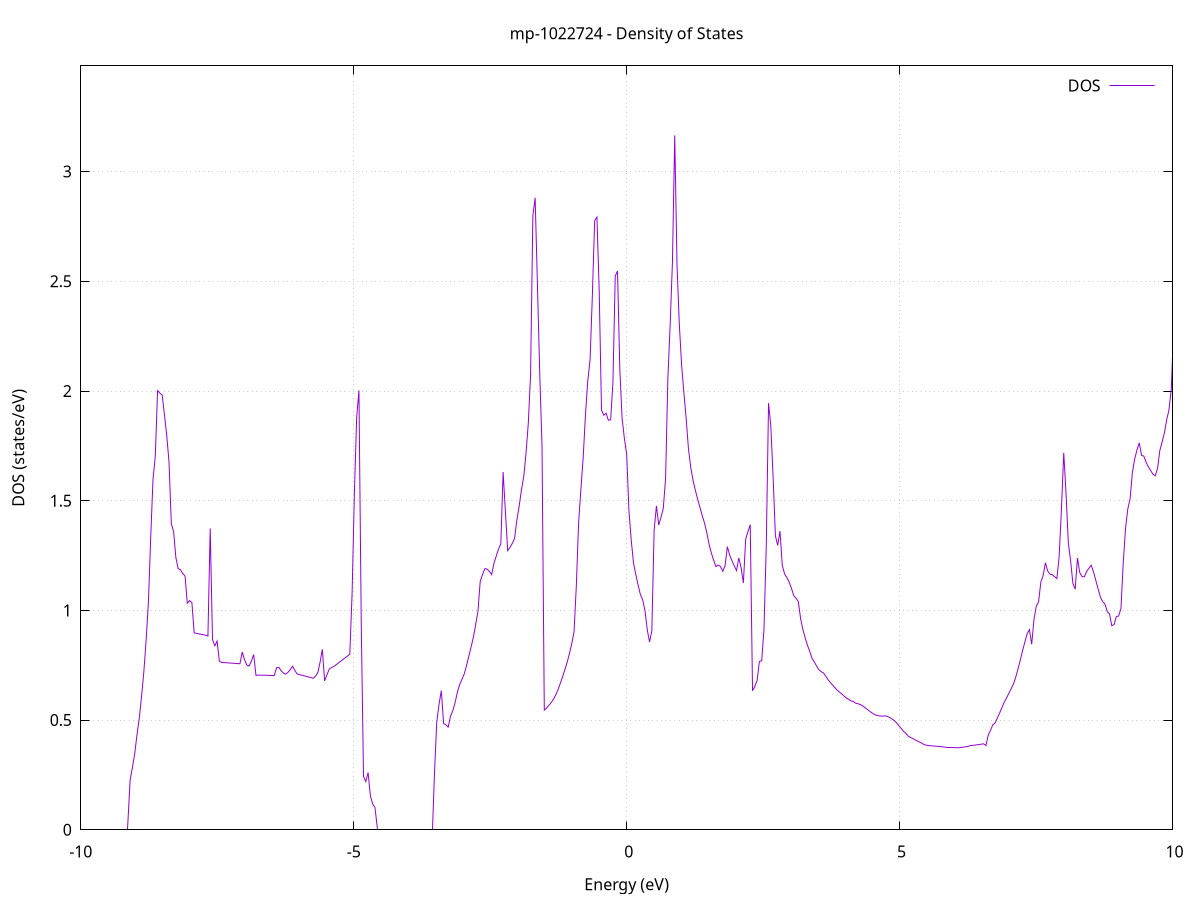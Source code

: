 set title 'mp-1022724 - Density of States'
set xlabel 'Energy (eV)'
set ylabel 'DOS (states/eV)'
set grid
set xrange [-10:10]
set yrange [0:3.482]
set xzeroaxis lt -1
set terminal png size 800,600
set output 'mp-1022724_dos_gnuplot.png'
plot '-' using 1:2 with lines title 'DOS'
-37.896200 0.000000
-37.854200 0.000000
-37.812300 0.000000
-37.770400 0.000000
-37.728500 0.000000
-37.686500 0.000000
-37.644600 0.000000
-37.602700 0.000000
-37.560800 0.000000
-37.518900 0.000000
-37.476900 0.000000
-37.435000 0.000000
-37.393100 0.000000
-37.351200 0.000000
-37.309300 0.000000
-37.267300 0.000000
-37.225400 0.000000
-37.183500 0.000000
-37.141600 0.000000
-37.099700 0.000000
-37.057700 0.000000
-37.015800 0.000000
-36.973900 0.000000
-36.932000 0.000000
-36.890000 0.000000
-36.848100 0.000000
-36.806200 0.000000
-36.764300 0.000000
-36.722400 0.000000
-36.680400 0.000000
-36.638500 0.000000
-36.596600 0.000000
-36.554700 0.000000
-36.512800 0.000000
-36.470800 0.000000
-36.428900 0.000000
-36.387000 0.000000
-36.345100 0.000000
-36.303200 0.000000
-36.261200 0.000000
-36.219300 0.000000
-36.177400 0.000000
-36.135500 0.000000
-36.093500 0.000000
-36.051600 0.000000
-36.009700 0.000000
-35.967800 0.000000
-35.925900 0.000000
-35.883900 0.000000
-35.842000 0.000000
-35.800100 0.000000
-35.758200 0.000000
-35.716300 0.000000
-35.674300 0.000000
-35.632400 0.000000
-35.590500 0.000000
-35.548600 0.000000
-35.506600 0.000000
-35.464700 0.000000
-35.422800 0.000000
-35.380900 0.000000
-35.339000 0.000000
-35.297000 0.000000
-35.255100 0.000000
-35.213200 0.000000
-35.171300 0.000000
-35.129400 0.000000
-35.087400 0.000000
-35.045500 0.000000
-35.003600 0.000000
-34.961700 0.000000
-34.919800 0.000000
-34.877800 0.000000
-34.835900 0.000000
-34.794000 0.000000
-34.752100 0.000000
-34.710100 0.000000
-34.668200 0.000000
-34.626300 0.000000
-34.584400 0.000000
-34.542500 0.000000
-34.500500 0.000000
-34.458600 0.000000
-34.416700 0.000000
-34.374800 0.000000
-34.332900 0.000000
-34.290900 0.000000
-34.249000 0.000000
-34.207100 0.000000
-34.165200 0.000000
-34.123200 0.000000
-34.081300 18.712100
-34.039400 0.000000
-33.997500 0.000000
-33.955600 0.000000
-33.913600 0.000000
-33.871700 0.000000
-33.829800 0.000000
-33.787900 0.000000
-33.746000 0.000000
-33.704000 0.000000
-33.662100 0.000000
-33.620200 0.000000
-33.578300 0.000000
-33.536400 0.000000
-33.494400 0.000000
-33.452500 0.000000
-33.410600 0.000000
-33.368700 0.000000
-33.326700 0.000000
-33.284800 0.000000
-33.242900 0.000000
-33.201000 0.000000
-33.159100 0.000000
-33.117100 0.000000
-33.075200 0.000000
-33.033300 0.000000
-32.991400 0.000000
-32.949500 0.000000
-32.907500 0.000000
-32.865600 0.000000
-32.823700 0.000000
-32.781800 0.000000
-32.739800 0.000000
-32.697900 0.000000
-32.656000 0.000000
-32.614100 0.000000
-32.572200 0.000000
-32.530200 0.000000
-32.488300 0.000000
-32.446400 0.000000
-32.404500 0.000000
-32.362600 0.000000
-32.320600 0.000000
-32.278700 0.000000
-32.236800 0.000000
-32.194900 0.000000
-32.153000 0.000000
-32.111000 0.000000
-32.069100 0.000000
-32.027200 0.000000
-31.985300 0.000000
-31.943300 0.000000
-31.901400 0.000000
-31.859500 0.000000
-31.817600 0.000000
-31.775700 0.000000
-31.733700 0.000000
-31.691800 0.000000
-31.649900 0.000000
-31.608000 0.000000
-31.566100 0.000000
-31.524100 0.000000
-31.482200 0.000000
-31.440300 0.000000
-31.398400 0.000000
-31.356500 0.000000
-31.314500 0.000000
-31.272600 0.000000
-31.230700 0.000000
-31.188800 0.000000
-31.146800 0.000000
-31.104900 0.000000
-31.063000 0.000000
-31.021100 0.000000
-30.979200 0.000000
-30.937200 0.000000
-30.895300 0.000000
-30.853400 0.000000
-30.811500 0.000000
-30.769600 0.000000
-30.727600 0.000000
-30.685700 0.000000
-30.643800 0.000000
-30.601900 0.000000
-30.559900 0.000000
-30.518000 0.000000
-30.476100 0.000000
-30.434200 0.000000
-30.392300 0.000000
-30.350300 0.000000
-30.308400 0.000000
-30.266500 0.000000
-30.224600 0.000000
-30.182700 0.000000
-30.140700 0.000000
-30.098800 0.000000
-30.056900 0.000000
-30.015000 0.000000
-29.973100 0.000000
-29.931100 0.000000
-29.889200 0.000000
-29.847300 0.000000
-29.805400 0.000000
-29.763400 0.000000
-29.721500 0.000000
-29.679600 0.000000
-29.637700 0.000000
-29.595800 0.000000
-29.553800 0.000000
-29.511900 0.000000
-29.470000 0.000000
-29.428100 0.000000
-29.386200 0.000000
-29.344200 0.000000
-29.302300 0.000000
-29.260400 0.000000
-29.218500 0.000000
-29.176500 0.000000
-29.134600 0.000000
-29.092700 0.000000
-29.050800 0.000000
-29.008900 0.000000
-28.966900 0.000000
-28.925000 0.000000
-28.883100 0.000000
-28.841200 0.000000
-28.799300 0.000000
-28.757300 0.000000
-28.715400 0.000000
-28.673500 0.000000
-28.631600 0.000000
-28.589700 0.000000
-28.547700 0.000000
-28.505800 0.000000
-28.463900 0.000000
-28.422000 0.000000
-28.380000 0.000000
-28.338100 0.000000
-28.296200 0.000000
-28.254300 0.000000
-28.212400 0.000000
-28.170400 0.000000
-28.128500 0.000000
-28.086600 0.000000
-28.044700 0.000000
-28.002800 0.000000
-27.960800 0.000000
-27.918900 0.000000
-27.877000 0.000000
-27.835100 0.000000
-27.793200 0.000000
-27.751200 0.000000
-27.709300 0.000000
-27.667400 0.000000
-27.625500 0.000000
-27.583500 0.000000
-27.541600 0.000000
-27.499700 0.000000
-27.457800 0.000000
-27.415900 0.000000
-27.373900 0.000000
-27.332000 0.000000
-27.290100 0.000000
-27.248200 0.000000
-27.206300 0.000000
-27.164300 0.000000
-27.122400 0.000000
-27.080500 0.000000
-27.038600 0.000000
-26.996600 0.000000
-26.954700 0.000000
-26.912800 0.000000
-26.870900 0.000000
-26.829000 0.000000
-26.787000 0.000000
-26.745100 0.000000
-26.703200 0.000000
-26.661300 0.000000
-26.619400 0.000000
-26.577400 0.000000
-26.535500 0.000000
-26.493600 0.000000
-26.451700 0.000000
-26.409800 0.000000
-26.367800 0.000000
-26.325900 0.000000
-26.284000 0.000000
-26.242100 0.000000
-26.200100 0.000000
-26.158200 0.000000
-26.116300 0.000000
-26.074400 0.000000
-26.032500 0.000000
-25.990500 0.000000
-25.948600 0.000000
-25.906700 0.000000
-25.864800 0.000000
-25.822900 0.000000
-25.780900 0.000000
-25.739000 0.000000
-25.697100 0.000000
-25.655200 0.000000
-25.613200 0.000000
-25.571300 0.000000
-25.529400 0.000000
-25.487500 0.000000
-25.445600 0.000000
-25.403600 0.000000
-25.361700 0.000000
-25.319800 0.000000
-25.277900 0.000000
-25.236000 0.000000
-25.194000 0.000000
-25.152100 0.000000
-25.110200 0.000000
-25.068300 0.000000
-25.026400 0.000000
-24.984400 0.000000
-24.942500 0.000000
-24.900600 0.000000
-24.858700 0.000000
-24.816700 0.000000
-24.774800 0.000000
-24.732900 0.000000
-24.691000 0.000000
-24.649100 0.000000
-24.607100 0.000000
-24.565200 0.000000
-24.523300 0.000000
-24.481400 0.000000
-24.439500 0.000000
-24.397500 0.000000
-24.355600 0.000000
-24.313700 0.000000
-24.271800 0.000000
-24.229800 0.000000
-24.187900 0.000000
-24.146000 0.000000
-24.104100 0.000000
-24.062200 0.000000
-24.020200 0.000000
-23.978300 0.000000
-23.936400 0.000000
-23.894500 0.000000
-23.852600 0.000000
-23.810600 0.000000
-23.768700 0.000000
-23.726800 0.000000
-23.684900 0.000000
-23.643000 0.000000
-23.601000 0.000000
-23.559100 0.000000
-23.517200 0.000000
-23.475300 0.000000
-23.433300 0.000000
-23.391400 0.000000
-23.349500 0.000000
-23.307600 0.000000
-23.265700 0.000000
-23.223700 0.000000
-23.181800 0.000000
-23.139900 0.000000
-23.098000 0.000000
-23.056100 0.000000
-23.014100 0.000000
-22.972200 0.000000
-22.930300 0.000000
-22.888400 0.000000
-22.846500 0.000000
-22.804500 0.000000
-22.762600 0.000000
-22.720700 0.000000
-22.678800 0.000000
-22.636800 0.000000
-22.594900 0.000000
-22.553000 0.000000
-22.511100 0.000000
-22.469200 0.000000
-22.427200 0.000000
-22.385300 0.000000
-22.343400 0.000000
-22.301500 0.000000
-22.259600 0.000000
-22.217600 0.000000
-22.175700 0.000000
-22.133800 0.000000
-22.091900 0.000000
-22.049900 0.000000
-22.008000 0.000000
-21.966100 0.000000
-21.924200 0.000000
-21.882300 0.000000
-21.840300 0.000000
-21.798400 0.000000
-21.756500 0.000000
-21.714600 0.000000
-21.672700 0.000000
-21.630700 0.000000
-21.588800 0.000000
-21.546900 0.000000
-21.505000 0.000000
-21.463100 0.000000
-21.421100 0.000000
-21.379200 0.000000
-21.337300 0.000000
-21.295400 0.000000
-21.253400 0.000000
-21.211500 0.000000
-21.169600 0.000000
-21.127700 0.000000
-21.085800 0.000000
-21.043800 0.000000
-21.001900 0.000000
-20.960000 0.000000
-20.918100 0.000000
-20.876200 0.000000
-20.834200 0.000000
-20.792300 0.000000
-20.750400 0.000000
-20.708500 0.000000
-20.666500 0.000000
-20.624600 0.000000
-20.582700 0.000000
-20.540800 0.000000
-20.498900 0.000000
-20.456900 0.000000
-20.415000 0.000000
-20.373100 0.000000
-20.331200 0.000000
-20.289300 0.000000
-20.247300 0.000000
-20.205400 0.000000
-20.163500 0.000000
-20.121600 0.000000
-20.079700 0.000000
-20.037700 0.000000
-19.995800 0.000000
-19.953900 0.000000
-19.912000 0.000000
-19.870000 0.000000
-19.828100 0.000000
-19.786200 0.000000
-19.744300 0.000000
-19.702400 0.000000
-19.660400 0.000000
-19.618500 0.000000
-19.576600 0.000000
-19.534700 0.000000
-19.492800 0.000000
-19.450800 0.000000
-19.408900 0.000000
-19.367000 0.000000
-19.325100 0.000000
-19.283100 0.000000
-19.241200 0.000000
-19.199300 0.000000
-19.157400 0.000000
-19.115500 0.000000
-19.073500 0.000000
-19.031600 0.000000
-18.989700 0.000000
-18.947800 0.000000
-18.905900 0.000000
-18.863900 0.000000
-18.822000 0.000000
-18.780100 0.000000
-18.738200 0.000000
-18.696300 0.000000
-18.654300 0.000000
-18.612400 0.000000
-18.570500 0.000000
-18.528600 0.000000
-18.486600 0.000000
-18.444700 0.000000
-18.402800 0.000000
-18.360900 0.000000
-18.319000 0.000000
-18.277000 0.000000
-18.235100 0.000000
-18.193200 0.000000
-18.151300 0.000000
-18.109400 0.000000
-18.067400 0.000000
-18.025500 0.000000
-17.983600 0.000000
-17.941700 0.000000
-17.899800 0.000000
-17.857800 0.000000
-17.815900 0.000000
-17.774000 0.000000
-17.732100 0.000000
-17.690100 0.000000
-17.648200 0.000000
-17.606300 0.000000
-17.564400 0.000000
-17.522500 0.000000
-17.480500 0.000000
-17.438600 0.000000
-17.396700 0.000000
-17.354800 0.000000
-17.312900 0.000000
-17.270900 0.000000
-17.229000 0.000000
-17.187100 0.000000
-17.145200 0.000000
-17.103200 0.000000
-17.061300 0.000000
-17.019400 0.000000
-16.977500 0.000000
-16.935600 0.000000
-16.893600 0.000000
-16.851700 0.000000
-16.809800 0.000000
-16.767900 0.000000
-16.726000 0.000000
-16.684000 0.000000
-16.642100 0.000000
-16.600200 0.000000
-16.558300 0.000000
-16.516400 0.000000
-16.474400 0.000000
-16.432500 0.000000
-16.390600 0.000000
-16.348700 0.000000
-16.306700 0.000000
-16.264800 0.000000
-16.222900 0.000000
-16.181000 0.000000
-16.139100 0.000000
-16.097100 0.000000
-16.055200 0.000000
-16.013300 0.000000
-15.971400 0.000000
-15.929500 0.000000
-15.887500 0.000000
-15.845600 0.000000
-15.803700 0.000000
-15.761800 0.000000
-15.719800 0.563100
-15.677900 0.946400
-15.636000 1.339700
-15.594100 1.846500
-15.552200 2.571000
-15.510200 3.902100
-15.468300 5.468800
-15.426400 8.877600
-15.384500 11.017800
-15.342600 15.508800
-15.300600 19.767200
-15.258700 15.745800
-15.216800 9.793000
-15.174900 9.594000
-15.133000 12.307800
-15.091000 21.361700
-15.049100 0.000000
-15.007200 0.000000
-14.965300 0.000000
-14.923300 0.000000
-14.881400 0.000000
-14.839500 0.000000
-14.797600 0.000000
-14.755700 0.000000
-14.713700 0.000000
-14.671800 0.000000
-14.629900 0.000000
-14.588000 0.000000
-14.546100 0.000000
-14.504100 0.000000
-14.462200 0.000000
-14.420300 0.000000
-14.378400 0.000000
-14.336400 0.000000
-14.294500 0.000000
-14.252600 0.000000
-14.210700 0.000000
-14.168800 0.000000
-14.126800 0.000000
-14.084900 0.000000
-14.043000 0.000000
-14.001100 0.000000
-13.959200 0.000000
-13.917200 0.000000
-13.875300 0.000000
-13.833400 0.000000
-13.791500 0.000000
-13.749600 0.000000
-13.707600 0.000000
-13.665700 0.000000
-13.623800 0.000000
-13.581900 0.000000
-13.539900 0.000000
-13.498000 0.000000
-13.456100 0.000000
-13.414200 0.000000
-13.372300 0.000000
-13.330300 0.000000
-13.288400 0.000000
-13.246500 0.000000
-13.204600 0.000000
-13.162700 0.000000
-13.120700 0.000000
-13.078800 0.000000
-13.036900 0.000000
-12.995000 0.089600
-12.953100 0.163700
-12.911100 0.214900
-12.869200 0.256400
-12.827300 0.300000
-12.785400 0.359600
-12.743400 0.412100
-12.701500 0.462400
-12.659600 0.521200
-12.617700 0.590400
-12.575800 0.677600
-12.533800 0.775900
-12.491900 0.897600
-12.450000 1.094100
-12.408100 1.356900
-12.366200 1.345800
-12.324200 1.353600
-12.282300 1.386400
-12.240400 1.410900
-12.198500 1.449700
-12.156500 1.505400
-12.114600 1.560300
-12.072700 1.613000
-12.030800 1.788600
-11.988900 2.158900
-11.946900 2.116700
-11.905000 1.999800
-11.863100 1.917000
-11.821200 1.887500
-11.779300 1.562400
-11.737300 1.318800
-11.695400 1.207600
-11.653500 1.095400
-11.611600 1.009100
-11.569700 0.940100
-11.527700 0.870700
-11.485800 0.806200
-11.443900 0.753500
-11.402000 0.716900
-11.360000 0.679800
-11.318100 0.640900
-11.276200 0.598000
-11.234300 0.558100
-11.192400 0.528500
-11.150400 0.501300
-11.108500 0.474100
-11.066600 0.505400
-11.024700 0.433500
-10.982800 0.361600
-10.940800 0.448600
-10.898900 0.284900
-10.857000 0.000000
-10.815100 0.000000
-10.773100 0.000000
-10.731200 0.000000
-10.689300 0.000000
-10.647400 0.000000
-10.605500 0.000000
-10.563500 0.000000
-10.521600 0.000000
-10.479700 0.000000
-10.437800 0.000000
-10.395900 0.000000
-10.353900 0.000000
-10.312000 0.000000
-10.270100 0.000000
-10.228200 0.000000
-10.186300 0.000000
-10.144300 0.000000
-10.102400 0.000000
-10.060500 0.000000
-10.018600 0.000000
-9.976600 0.000000
-9.934700 0.000000
-9.892800 0.000000
-9.850900 0.000000
-9.809000 0.000000
-9.767000 0.000000
-9.725100 0.000000
-9.683200 0.000000
-9.641300 0.000000
-9.599400 0.000000
-9.557400 0.000000
-9.515500 0.000000
-9.473600 0.000000
-9.431700 0.000000
-9.389800 0.000000
-9.347800 0.000000
-9.305900 0.000000
-9.264000 0.000000
-9.222100 0.000000
-9.180100 0.000000
-9.138200 0.000000
-9.096300 0.226700
-9.054400 0.284100
-9.012500 0.345400
-8.970500 0.433300
-8.928600 0.508400
-8.886700 0.607900
-8.844800 0.720000
-8.802900 0.865400
-8.760900 1.037400
-8.719000 1.333700
-8.677100 1.597000
-8.635200 1.702600
-8.593200 2.001900
-8.551300 1.990000
-8.509400 1.982000
-8.467500 1.892300
-8.425600 1.797000
-8.383600 1.676000
-8.341700 1.395600
-8.299800 1.358300
-8.257900 1.240300
-8.216000 1.190700
-8.174000 1.185300
-8.132100 1.168100
-8.090200 1.156600
-8.048300 1.032800
-8.006400 1.044800
-7.964400 1.035300
-7.922500 0.897500
-7.880600 0.895300
-7.838700 0.893200
-7.796700 0.891100
-7.754800 0.889000
-7.712900 0.886900
-7.671000 0.882500
-7.629100 1.373800
-7.587100 0.867100
-7.545200 0.838500
-7.503300 0.860100
-7.461400 0.768600
-7.419500 0.763000
-7.377500 0.762200
-7.335600 0.761400
-7.293700 0.760600
-7.251800 0.759900
-7.209800 0.759100
-7.167900 0.758300
-7.126000 0.757500
-7.084100 0.756800
-7.042200 0.810300
-7.000200 0.775500
-6.958300 0.751100
-6.916400 0.746100
-6.874500 0.768700
-6.832600 0.798700
-6.790600 0.703500
-6.748700 0.705200
-6.706800 0.704900
-6.664900 0.704600
-6.623000 0.704300
-6.581000 0.704000
-6.539100 0.703700
-6.497200 0.703400
-6.455300 0.703100
-6.413300 0.738700
-6.371400 0.740700
-6.329500 0.725400
-6.287600 0.714200
-6.245700 0.709100
-6.203700 0.717800
-6.161800 0.730200
-6.119900 0.745900
-6.078000 0.726100
-6.036100 0.710400
-5.994100 0.707500
-5.952200 0.704700
-5.910300 0.701900
-5.868400 0.699100
-5.826400 0.696300
-5.784500 0.693500
-5.742600 0.690600
-5.700700 0.699500
-5.658800 0.715400
-5.616800 0.763400
-5.574900 0.822500
-5.533000 0.678600
-5.491100 0.706300
-5.449200 0.732000
-5.407200 0.739600
-5.365300 0.744400
-5.323400 0.752000
-5.281500 0.760000
-5.239600 0.768000
-5.197600 0.776000
-5.155700 0.784000
-5.113800 0.792000
-5.071900 0.800000
-5.029900 1.075200
-4.988000 1.531600
-4.946100 1.878900
-4.904200 2.002300
-4.862300 0.944900
-4.820300 0.243000
-4.778400 0.220100
-4.736500 0.260700
-4.694600 0.154700
-4.652700 0.117100
-4.610700 0.101700
-4.568800 0.000000
-4.526900 0.000000
-4.485000 0.000000
-4.443100 0.000000
-4.401100 0.000000
-4.359200 0.000000
-4.317300 0.000000
-4.275400 0.000000
-4.233400 0.000000
-4.191500 0.000000
-4.149600 0.000000
-4.107700 0.000000
-4.065800 0.000000
-4.023800 0.000000
-3.981900 0.000000
-3.940000 0.000000
-3.898100 0.000000
-3.856200 0.000000
-3.814200 0.000000
-3.772300 0.000000
-3.730400 0.000000
-3.688500 0.000000
-3.646500 0.000000
-3.604600 0.000000
-3.562700 0.000000
-3.520800 0.254500
-3.478900 0.491300
-3.436900 0.572200
-3.395000 0.634500
-3.353100 0.484700
-3.311200 0.478500
-3.269300 0.467800
-3.227300 0.517500
-3.185400 0.542100
-3.143500 0.578600
-3.101600 0.626600
-3.059700 0.661400
-3.017700 0.685300
-2.975800 0.710200
-2.933900 0.747800
-2.892000 0.790100
-2.850000 0.833200
-2.808100 0.876700
-2.766200 0.935200
-2.724300 0.994800
-2.682400 1.133000
-2.640400 1.163200
-2.598500 1.190000
-2.556600 1.188300
-2.514700 1.177700
-2.472800 1.163100
-2.430800 1.214300
-2.388900 1.248000
-2.347000 1.279300
-2.305100 1.303500
-2.263100 1.631000
-2.221200 1.449900
-2.179300 1.272500
-2.137400 1.287000
-2.095500 1.305300
-2.053500 1.327800
-2.011600 1.411000
-1.969700 1.473800
-1.927800 1.548600
-1.885900 1.608300
-1.843900 1.714800
-1.802000 1.852000
-1.760100 2.071400
-1.718200 2.799100
-1.676300 2.880900
-1.634300 2.485100
-1.592400 2.083000
-1.550500 1.748600
-1.508600 0.545500
-1.466600 0.554900
-1.424700 0.567600
-1.382800 0.579700
-1.340900 0.595400
-1.299000 0.614700
-1.257000 0.639300
-1.215100 0.667600
-1.173200 0.698000
-1.131300 0.730000
-1.089400 0.763800
-1.047400 0.803500
-1.005500 0.848800
-0.963600 0.901600
-0.921700 1.112400
-0.879700 1.402100
-0.837800 1.553500
-0.795900 1.697900
-0.754000 1.894100
-0.712100 2.046000
-0.670100 2.142400
-0.628200 2.433600
-0.586300 2.776000
-0.544400 2.792800
-0.502500 2.454500
-0.460500 1.913300
-0.418600 1.889300
-0.376700 1.898800
-0.334800 1.866400
-0.292900 1.869400
-0.250900 2.039400
-0.209000 2.524300
-0.167100 2.547200
-0.125200 2.100000
-0.083200 1.874900
-0.041300 1.783400
0.000600 1.711500
0.042500 1.452700
0.084400 1.318900
0.126400 1.215200
0.168300 1.163300
0.210200 1.114900
0.252100 1.072000
0.294000 1.047800
0.336000 0.999100
0.377900 0.911100
0.419800 0.856000
0.461700 0.907300
0.503600 1.365200
0.545600 1.476500
0.587500 1.389500
0.629400 1.423900
0.671300 1.465200
0.713300 1.601000
0.755200 2.056300
0.797100 2.300100
0.839000 2.586900
0.880900 3.165500
0.922900 2.574000
0.964800 2.305000
1.006700 2.118700
1.048600 1.991300
1.090500 1.873700
1.132500 1.736000
1.174400 1.652000
1.216300 1.592500
1.258200 1.547700
1.300200 1.508000
1.342100 1.470500
1.384000 1.433000
1.425900 1.398700
1.467800 1.355100
1.509800 1.301700
1.551700 1.261800
1.593600 1.228600
1.635500 1.199800
1.677400 1.206500
1.719400 1.199700
1.761300 1.178200
1.803200 1.203400
1.845100 1.290600
1.887000 1.252900
1.929000 1.226400
1.970900 1.203400
2.012800 1.181400
2.054700 1.238900
2.096700 1.195200
2.138600 1.124900
2.180500 1.323800
2.222400 1.359400
2.264300 1.390800
2.306300 0.633600
2.348200 0.653700
2.390100 0.680500
2.432000 0.767100
2.473900 0.770200
2.515900 0.914100
2.557800 1.292000
2.599700 1.944800
2.641600 1.838800
2.683600 1.605400
2.725500 1.339900
2.767400 1.296200
2.809300 1.361700
2.851200 1.206300
2.893200 1.166100
2.935100 1.149700
2.977000 1.128800
3.018900 1.101200
3.060800 1.067400
3.102800 1.055400
3.144700 1.040600
3.186600 0.963200
3.228500 0.913000
3.270400 0.875100
3.312400 0.841300
3.354300 0.812900
3.396200 0.781500
3.438100 0.765100
3.480100 0.746300
3.522000 0.729300
3.563900 0.720400
3.605800 0.715200
3.647700 0.699800
3.689700 0.684500
3.731600 0.671000
3.773500 0.659100
3.815400 0.648000
3.857300 0.636200
3.899300 0.627400
3.941200 0.618900
3.983100 0.609400
4.025000 0.600700
4.066900 0.594300
4.108900 0.587800
4.150800 0.585000
4.192700 0.577400
4.234600 0.574900
4.276600 0.571200
4.318500 0.565700
4.360400 0.557900
4.402300 0.549700
4.444200 0.541600
4.486200 0.534000
4.528100 0.527500
4.570000 0.522400
4.611900 0.519800
4.653800 0.518400
4.695800 0.517900
4.737700 0.519400
4.779600 0.516300
4.821500 0.511500
4.863500 0.505000
4.905400 0.496900
4.947300 0.487200
4.989200 0.473900
5.031100 0.461100
5.073100 0.448900
5.115000 0.440200
5.156900 0.427300
5.198800 0.421400
5.240700 0.415500
5.282700 0.410000
5.324600 0.404800
5.366500 0.399900
5.408400 0.394600
5.450300 0.388000
5.492300 0.385700
5.534200 0.383900
5.576100 0.382800
5.618000 0.381900
5.660000 0.381300
5.701900 0.380600
5.743800 0.379300
5.785700 0.378100
5.827600 0.376800
5.869600 0.376500
5.911500 0.376500
5.953400 0.375100
5.995300 0.374700
6.037200 0.374200
6.079200 0.373800
6.121100 0.375400
6.163000 0.376500
6.204900 0.377900
6.246900 0.379400
6.288800 0.383500
6.330700 0.384600
6.372600 0.385800
6.414500 0.387200
6.456500 0.388600
6.498400 0.390200
6.540300 0.391900
6.582200 0.383700
6.624100 0.430900
6.666100 0.453400
6.708000 0.478500
6.749900 0.487100
6.791800 0.509700
6.833700 0.532700
6.875700 0.556900
6.917600 0.581600
6.959500 0.600800
7.001400 0.621700
7.043400 0.642300
7.085300 0.663700
7.127200 0.695100
7.169100 0.732600
7.211000 0.772900
7.253000 0.816400
7.294900 0.855300
7.336800 0.893200
7.378700 0.912300
7.420600 0.845600
7.462600 0.959300
7.504500 1.018800
7.546400 1.039100
7.588300 1.129300
7.630300 1.159400
7.672200 1.217100
7.714100 1.179300
7.756000 1.164600
7.797900 1.163100
7.839900 1.153600
7.881800 1.144900
7.923700 1.246000
7.965600 1.461800
8.007500 1.718200
8.049500 1.533200
8.091400 1.309000
8.133300 1.226100
8.175200 1.122800
8.217100 1.096600
8.259100 1.238800
8.301000 1.172300
8.342900 1.153900
8.384800 1.153200
8.426800 1.177400
8.468700 1.191900
8.510600 1.206000
8.552500 1.175800
8.594400 1.137400
8.636400 1.098800
8.678300 1.061300
8.720200 1.039800
8.762100 1.029300
8.804000 0.995200
8.846000 0.983900
8.887900 0.929700
8.929800 0.935700
8.971700 0.971900
9.013600 0.974400
9.055600 1.008600
9.097500 1.216600
9.139400 1.374000
9.181300 1.462300
9.223300 1.508600
9.265200 1.628500
9.307100 1.690400
9.349000 1.730800
9.390900 1.763600
9.432900 1.706700
9.474800 1.703000
9.516700 1.675500
9.558600 1.654200
9.600500 1.637500
9.642500 1.620200
9.684400 1.613700
9.726300 1.647600
9.768200 1.728900
9.810200 1.767900
9.852100 1.810000
9.894000 1.869200
9.935900 1.914600
9.977800 2.009400
10.019800 2.285400
10.061700 2.171500
10.103600 2.176500
10.145500 2.573500
10.187400 2.510100
10.229400 2.716100
10.271300 2.884600
10.313200 2.916600
10.355100 3.113000
10.397000 3.103900
10.439000 3.074500
10.480900 2.969000
10.522800 2.913700
10.564700 2.913500
10.606700 2.924600
10.648600 2.949600
10.690500 3.106500
10.732400 3.346300
10.774300 3.650000
10.816300 3.486200
10.858200 3.418800
10.900100 3.426600
10.942000 3.494300
10.983900 3.890600
11.025900 4.080000
11.067800 4.083600
11.109700 4.213700
11.151600 4.622000
11.193600 4.684600
11.235500 4.284700
11.277400 4.810700
11.319300 5.168800
11.361200 5.466900
11.403200 4.646500
11.445100 4.497600
11.487000 4.455000
11.528900 3.737200
11.570800 3.152200
11.612800 2.944400
11.654700 3.230800
11.696600 3.422500
11.738500 3.842200
11.780400 4.225800
11.822400 4.387900
11.864300 4.342100
11.906200 4.311000
11.948100 3.860800
11.990100 3.959500
12.032000 4.167500
12.073900 4.114100
12.115800 4.204400
12.157700 4.673300
12.199700 5.263400
12.241600 3.928700
12.283500 3.116700
12.325400 3.146700
12.367300 3.365900
12.409300 2.750000
12.451200 2.435700
12.493100 2.463500
12.535000 2.584500
12.577000 2.602700
12.618900 2.570100
12.660800 2.635000
12.702700 2.609800
12.744600 2.684500
12.786600 2.673600
12.828500 3.319900
12.870400 2.458100
12.912300 2.088800
12.954200 1.911400
12.996200 1.866100
13.038100 1.807400
13.080000 1.957300
13.121900 2.097900
13.163800 2.172200
13.205800 2.186400
13.247700 2.287400
13.289600 2.313300
13.331500 2.445400
13.373500 2.674100
13.415400 2.535700
13.457300 2.507000
13.499200 2.436100
13.541100 2.250900
13.583100 2.163400
13.625000 2.128000
13.666900 2.130300
13.708800 2.094000
13.750700 2.085100
13.792700 2.064500
13.834600 2.057800
13.876500 2.054900
13.918400 2.011500
13.960300 2.015000
14.002300 2.002900
14.044200 1.980700
14.086100 2.176200
14.128000 2.336400
14.170000 2.333700
14.211900 2.109300
14.253800 2.180000
14.295700 2.199400
14.337600 2.468700
14.379600 2.767000
14.421500 2.563700
14.463400 2.268500
14.505300 2.397900
14.547200 2.991800
14.589200 3.565900
14.631100 2.815700
14.673000 2.336700
14.714900 2.144600
14.756900 1.991600
14.798800 2.082200
14.840700 2.161800
14.882600 2.292100
14.924500 2.281800
14.966500 2.295100
15.008400 2.201100
15.050300 2.020100
15.092200 1.908600
15.134100 1.887500
15.176100 2.034800
15.218000 1.945100
15.259900 2.111700
15.301800 2.206400
15.343700 2.133600
15.385700 1.888500
15.427600 1.596100
15.469500 1.465100
15.511400 1.507800
15.553400 1.421400
15.595300 1.698900
15.637200 1.594100
15.679100 1.406600
15.721000 1.239300
15.763000 1.182100
15.804900 1.190300
15.846800 1.156400
15.888700 1.504600
15.930600 1.666800
15.972600 1.645400
16.014500 1.554500
16.056400 1.473300
16.098300 1.508000
16.140300 1.636700
16.182200 1.824800
16.224100 1.865700
16.266000 1.907600
16.307900 2.013700
16.349900 2.204200
16.391800 2.297900
16.433700 2.250200
16.475600 2.325400
16.517500 2.391900
16.559500 2.591600
16.601400 2.004800
16.643300 1.857200
16.685200 1.776500
16.727100 1.820800
16.769100 1.825700
16.811000 1.868000
16.852900 1.898400
16.894800 1.932700
16.936800 1.898900
16.978700 1.878300
17.020600 1.891800
17.062500 1.937800
17.104400 1.960400
17.146400 2.451900
17.188300 1.895300
17.230200 1.758800
17.272100 1.631700
17.314000 1.513200
17.356000 1.415200
17.397900 1.322900
17.439800 1.402000
17.481700 1.301800
17.523600 1.260900
17.565600 1.266800
17.607500 1.278000
17.649400 1.316800
17.691300 1.340000
17.733300 1.370900
17.775200 1.363000
17.817100 1.385600
17.859000 1.417700
17.900900 1.433400
17.942900 1.460700
17.984800 1.448100
18.026700 1.519900
18.068600 1.527900
18.110500 1.651200
18.152500 1.741400
18.194400 1.837600
18.236300 1.762900
18.278200 1.761100
18.320200 1.728600
18.362100 1.802600
18.404000 1.882600
18.445900 2.022400
18.487800 2.047000
18.529800 2.058200
18.571700 1.974900
18.613600 2.017500
18.655500 2.038300
18.697400 2.698500
18.739400 2.393400
18.781300 2.478200
18.823200 2.553900
18.865100 2.389600
18.907000 2.293400
18.949000 2.176300
18.990900 2.113400
19.032800 2.122000
19.074700 2.115900
19.116700 2.208000
19.158600 2.222200
19.200500 2.248800
19.242400 2.191600
19.284300 2.154500
19.326300 2.229500
19.368200 2.161300
19.410100 2.353100
19.452000 2.429100
19.493900 2.517200
19.535900 2.577000
19.577800 2.669500
19.619700 2.686800
19.661600 2.570400
19.703600 2.433900
19.745500 2.007400
19.787400 1.988700
19.829300 1.996200
19.871200 2.003500
19.913200 1.983000
19.955100 2.153100
19.997000 2.214700
20.038900 2.254200
20.080800 2.032300
20.122800 2.047000
20.164700 2.061600
20.206600 2.084800
20.248500 2.066000
20.290400 2.151700
20.332400 2.245800
20.374300 2.242700
20.416200 2.240900
20.458100 2.282200
20.500100 2.368400
20.542000 2.250800
20.583900 2.110700
20.625800 2.092600
20.667700 2.090400
20.709700 2.134700
20.751600 2.149900
20.793500 2.144500
20.835400 2.039400
20.877300 1.941900
20.919300 1.890000
20.961200 1.916600
21.003100 1.792100
21.045000 1.795500
21.087000 1.785400
21.128900 1.765300
21.170800 1.768100
21.212700 1.829200
21.254600 1.715900
21.296600 1.752300
21.338500 1.648000
21.380400 1.629000
21.422300 1.589200
21.464200 1.606100
21.506200 1.606100
21.548100 1.583000
21.590000 1.583000
21.631900 1.608400
21.673800 1.610900
21.715800 1.649200
21.757700 1.627600
21.799600 1.559300
21.841500 1.679600
21.883500 1.775000
21.925400 1.719300
21.967300 1.722900
22.009200 1.836900
22.051100 1.877500
22.093100 1.642700
22.135000 1.604600
22.176900 1.555700
22.218800 1.509100
22.260700 1.478100
22.302700 1.484200
22.344600 1.490300
22.386500 1.496000
22.428400 1.581600
22.470300 1.600200
22.512300 1.689100
22.554200 1.522500
22.596100 1.478300
22.638000 1.495400
22.680000 1.769700
22.721900 1.753200
22.763800 1.675700
22.805700 1.548000
22.847600 1.554500
22.889600 1.935500
22.931500 1.407200
22.973400 1.202200
23.015300 1.070200
23.057200 0.987400
23.099200 1.059500
23.141100 1.020200
23.183000 1.015400
23.224900 1.016900
23.266900 0.991700
23.308800 1.348700
23.350700 1.112600
23.392600 1.013500
23.434500 1.024900
23.476500 0.992900
23.518400 0.999800
23.560300 1.035300
23.602200 1.252900
23.644100 1.181300
23.686100 1.175700
23.728000 1.159700
23.769900 1.138000
23.811800 0.940300
23.853700 0.916900
23.895700 0.897400
23.937600 0.902300
23.979500 0.908100
24.021400 0.921200
24.063400 0.942600
24.105300 0.941600
24.147200 0.943000
24.189100 1.058900
24.231000 0.852700
24.273000 0.822700
24.314900 0.809500
24.356800 0.812300
24.398700 0.825600
24.440600 0.860600
24.482600 0.886600
24.524500 0.908700
24.566400 0.934600
24.608300 1.019300
24.650300 1.148700
24.692200 1.071000
24.734100 1.050500
24.776000 1.071100
24.817900 1.208600
24.859900 1.420500
24.901800 1.544100
24.943700 1.489800
24.985600 1.440500
25.027500 1.361100
25.069500 1.370700
25.111400 1.453600
25.153300 1.520300
25.195200 1.691500
25.237100 1.962900
25.279100 1.972000
25.321000 1.958800
25.362900 1.921200
25.404800 1.875200
25.446800 1.877200
25.488700 1.876000
25.530600 1.883200
25.572500 1.893500
25.614400 1.910000
25.656400 2.175200
25.698300 2.733300
25.740200 3.370000
25.782100 2.327900
25.824000 2.666800
25.866000 3.333800
25.907900 3.314600
25.949800 3.024000
25.991700 2.894200
26.033700 2.935300
26.075600 2.617700
26.117500 2.789900
26.159400 2.719600
26.201300 2.702400
26.243300 2.672200
26.285200 2.826400
26.327100 2.848300
26.369000 2.789300
26.410900 2.919700
26.452900 2.996900
26.494800 2.925000
26.536700 2.718100
26.578600 2.794200
26.620500 2.751700
26.662500 2.627000
26.704400 2.564200
26.746300 2.463400
26.788200 2.450400
26.830200 2.468700
26.872100 2.381500
26.914000 2.387100
26.955900 2.400800
26.997800 2.286400
27.039800 2.188600
27.081700 2.166800
27.123600 2.156500
27.165500 2.118200
27.207400 2.092900
27.249400 2.071000
27.291300 2.034200
27.333200 2.051400
27.375100 1.954500
27.417000 1.932800
27.459000 1.878000
27.500900 1.912300
27.542800 1.902800
27.584700 1.920800
27.626700 1.987000
27.668600 2.075200
27.710500 2.252800
27.752400 2.490400
27.794300 2.642800
27.836300 2.924400
27.878200 3.265700
27.920100 3.133800
27.962000 3.131300
28.003900 3.009400
28.045900 2.817600
28.087800 2.633900
28.129700 2.451300
28.171600 2.341100
28.213600 2.310700
28.255500 2.160700
28.297400 2.177500
28.339300 2.100200
28.381200 2.104400
28.423200 2.027900
28.465100 2.072200
28.507000 2.148700
28.548900 2.194600
28.590800 2.210400
28.632800 2.208200
28.674700 2.170900
28.716600 2.109500
28.758500 2.018200
28.800400 1.860600
28.842400 1.738900
28.884300 1.658900
28.926200 1.647300
28.968100 1.796400
29.010100 1.904100
29.052000 1.951900
29.093900 2.055200
29.135800 2.089900
29.177700 2.069700
29.219700 2.018900
29.261600 1.892100
29.303500 2.151200
29.345400 1.991100
29.387300 2.033800
29.429300 1.906000
29.471200 1.923200
29.513100 2.376200
29.555000 2.806000
29.597000 2.796400
29.638900 2.787700
29.680800 2.772000
29.722700 2.536200
29.764600 2.645100
29.806600 2.696300
29.848500 2.719300
29.890400 2.784400
29.932300 3.112600
29.974200 3.109700
30.016200 3.014700
30.058100 2.848000
30.100000 2.912000
30.141900 2.804600
30.183800 2.635500
30.225800 2.476600
30.267700 2.403600
30.309600 2.334400
30.351500 2.262700
30.393500 2.339700
30.435400 2.399400
30.477300 2.540700
30.519200 2.646300
30.561100 2.801400
30.603100 3.079200
30.645000 3.737100
30.686900 2.670900
30.728800 2.435400
30.770700 2.352300
30.812700 2.334500
30.854600 2.294000
30.896500 2.282600
30.938400 2.397800
30.980400 2.349300
31.022300 2.415500
31.064200 2.380500
31.106100 2.401200
31.148000 2.495100
31.190000 2.367500
31.231900 2.428500
31.273800 2.399600
31.315700 2.333400
31.357600 2.570000
31.399600 3.287100
31.441500 3.818200
31.483400 3.820400
31.525300 3.336800
31.567200 3.151900
31.609200 3.091000
31.651100 3.035400
31.693000 2.875900
31.734900 2.959200
31.776900 2.758600
31.818800 2.828200
31.860700 2.870200
31.902600 2.816700
31.944500 2.815400
31.986500 2.818400
32.028400 2.772800
32.070300 2.957300
32.112200 3.067700
32.154100 2.979700
32.196100 3.150200
32.238000 3.406700
32.279900 3.518600
32.321800 3.090100
32.363700 2.720100
32.405700 2.324800
32.447600 2.057300
32.489500 2.004400
32.531400 1.942500
32.573400 1.887800
32.615300 1.919900
32.657200 1.971900
32.699100 2.049800
32.741000 2.088900
32.783000 2.090400
32.824900 2.129000
32.866800 2.208300
32.908700 2.389900
32.950600 2.265400
32.992600 2.074300
33.034500 1.894000
33.076400 1.783800
33.118300 1.781700
33.160300 1.720600
33.202200 1.647400
33.244100 1.761700
33.286000 1.644300
33.327900 1.586800
33.369900 1.563100
33.411800 1.540300
33.453700 1.631500
33.495600 1.533000
33.537500 1.501500
33.579500 1.388100
33.621400 1.281300
33.663300 1.261800
33.705200 1.304000
33.747100 1.349400
33.789100 1.381600
33.831000 1.407300
33.872900 1.465700
33.914800 1.390700
33.956800 1.242300
33.998700 1.148600
34.040600 0.989600
34.082500 0.925300
34.124400 0.827800
34.166400 0.949100
34.208300 1.026300
34.250200 1.173600
34.292100 1.270500
34.334000 1.477400
34.376000 1.501200
34.417900 1.607200
34.459800 1.816100
34.501700 1.815400
34.543700 1.826500
34.585600 2.018700
34.627500 2.220200
34.669400 2.634800
34.711300 2.735800
34.753300 3.015400
34.795200 2.924100
34.837100 2.720800
34.879000 2.191800
34.920900 2.031300
34.962900 1.870500
35.004800 1.690100
35.046700 1.493000
35.088600 1.377400
35.130500 1.405900
35.172500 1.458600
35.214400 1.521200
35.256300 1.658500
35.298200 1.787600
35.340200 2.382500
35.382100 2.050200
35.424000 1.989500
35.465900 1.947400
35.507800 1.972900
35.549800 2.094200
35.591700 2.273600
35.633600 2.172100
35.675500 2.171200
35.717400 2.074100
35.759400 2.076600
35.801300 1.892700
35.843200 1.860400
35.885100 1.827900
35.927000 1.849700
35.969000 1.832600
36.010900 1.785900
36.052800 1.714200
36.094700 1.693200
36.136700 1.693900
36.178600 1.740200
36.220500 1.832400
36.262400 1.882400
36.304300 1.835900
36.346300 1.882500
36.388200 1.824400
36.430100 1.818000
36.472000 1.740300
36.513900 1.733800
36.555900 1.838700
36.597800 1.921100
36.639700 1.966700
36.681600 2.052600
36.723600 3.744600
36.765500 2.050200
36.807400 1.917800
36.849300 1.756800
36.891200 1.667800
36.933200 1.632200
36.975100 1.582000
37.017000 1.569100
37.058900 1.595600
37.100800 1.689900
37.142800 1.759400
37.184700 2.006000
37.226600 2.186900
37.268500 2.307700
37.310400 2.250100
37.352400 2.006200
37.394300 1.968100
37.436200 1.985700
37.478100 1.998700
37.520100 2.016900
37.562000 2.040700
37.603900 2.101800
37.645800 2.306900
37.687700 2.225500
37.729700 2.456400
37.771600 2.985100
37.813500 2.665800
37.855400 2.780000
37.897300 2.823400
37.939300 2.559700
37.981200 2.401800
38.023100 2.314000
38.065000 2.230100
38.107000 2.195000
38.148900 2.093300
38.190800 2.157900
38.232700 2.112500
38.274600 2.038100
38.316600 2.117500
38.358500 2.122600
38.400400 2.138500
38.442300 2.175200
38.484200 2.491300
38.526200 1.927200
38.568100 1.919900
38.610000 1.893400
38.651900 1.956800
38.693800 1.960100
38.735800 1.981500
38.777700 1.998600
38.819600 2.001500
38.861500 2.083800
38.903500 2.048700
38.945400 2.048100
38.987300 1.956500
39.029200 1.731200
39.071100 1.771100
39.113100 1.707400
39.155000 1.729000
39.196900 1.687600
39.238800 1.747400
39.280700 1.791200
39.322700 1.833400
39.364600 1.871400
39.406500 1.944100
39.448400 2.225900
39.490400 2.019800
39.532300 1.906300
39.574200 1.929600
39.616100 2.033900
39.658000 2.307600
39.700000 2.273100
39.741900 2.024000
39.783800 1.969700
39.825700 1.936800
39.867600 1.937100
39.909600 1.997600
39.951500 2.035200
39.993400 2.145400
40.035300 2.122900
40.077200 2.134700
40.119200 2.173300
40.161100 2.158000
40.203000 2.168600
40.244900 2.181400
40.286900 2.200000
40.328800 2.220100
40.370700 2.239900
40.412600 2.308400
40.454500 2.222800
40.496500 2.066500
40.538400 1.881900
40.580300 1.833000
40.622200 2.024300
40.664100 2.376800
40.706100 2.373600
40.748000 2.038600
40.789900 1.817600
40.831800 1.671700
40.873700 1.473500
40.915700 1.312600
40.957600 1.167500
40.999500 1.016200
41.041400 0.855000
41.083400 0.711700
41.125300 0.572000
41.167200 0.479600
41.209100 0.423700
41.251000 0.374000
41.293000 0.347800
41.334900 0.314400
41.376800 0.285200
41.418700 0.217300
41.460600 0.217200
41.502600 0.230800
41.544500 0.233500
41.586400 0.192800
41.628300 0.176900
41.670300 0.168600
41.712200 0.165400
41.754100 0.152600
41.796000 0.138800
41.837900 0.122200
41.879900 0.064900
41.921800 0.045800
41.963700 0.029300
42.005600 0.016700
42.047500 0.007700
42.089500 0.002100
42.131400 0.000000
42.173300 0.000000
42.215200 0.000000
42.257100 0.000000
42.299100 0.000000
42.341000 0.000000
42.382900 0.000000
42.424800 0.000000
42.466800 0.000000
42.508700 0.000000
42.550600 0.000000
42.592500 0.000000
42.634400 0.000000
42.676400 0.000000
42.718300 0.000000
42.760200 0.000000
42.802100 0.000000
42.844000 0.000000
42.886000 0.000000
42.927900 0.000000
42.969800 0.000000
43.011700 0.000000
43.053700 0.000000
43.095600 0.000000
43.137500 0.000000
43.179400 0.000000
43.221300 0.000000
43.263300 0.000000
43.305200 0.000000
43.347100 0.000000
43.389000 0.000000
43.430900 0.000000
43.472900 0.000000
43.514800 0.000000
43.556700 0.000000
43.598600 0.000000
43.640500 0.000000
43.682500 0.000000
43.724400 0.000000
43.766300 0.000000
43.808200 0.000000
43.850200 0.000000
43.892100 0.000000
43.934000 0.000000
43.975900 0.000000
44.017800 0.000000
44.059800 0.000000
44.101700 0.000000
44.143600 0.000000
44.185500 0.000000
44.227400 0.000000
44.269400 0.000000
44.311300 0.000000
44.353200 0.000000
44.395100 0.000000
44.437100 0.000000
44.479000 0.000000
44.520900 0.000000
44.562800 0.000000
44.604700 0.000000
44.646700 0.000000
44.688600 0.000000
44.730500 0.000000
44.772400 0.000000
44.814300 0.000000
44.856300 0.000000
44.898200 0.000000
44.940100 0.000000
44.982000 0.000000
45.023900 0.000000
45.065900 0.000000
45.107800 0.000000
45.149700 0.000000
45.191600 0.000000
45.233600 0.000000
45.275500 0.000000
45.317400 0.000000
45.359300 0.000000
45.401200 0.000000
45.443200 0.000000
45.485100 0.000000
45.527000 0.000000
45.568900 0.000000
45.610800 0.000000
45.652800 0.000000
45.694700 0.000000
45.736600 0.000000
45.778500 0.000000
45.820400 0.000000
45.862400 0.000000
45.904300 0.000000
45.946200 0.000000
e
